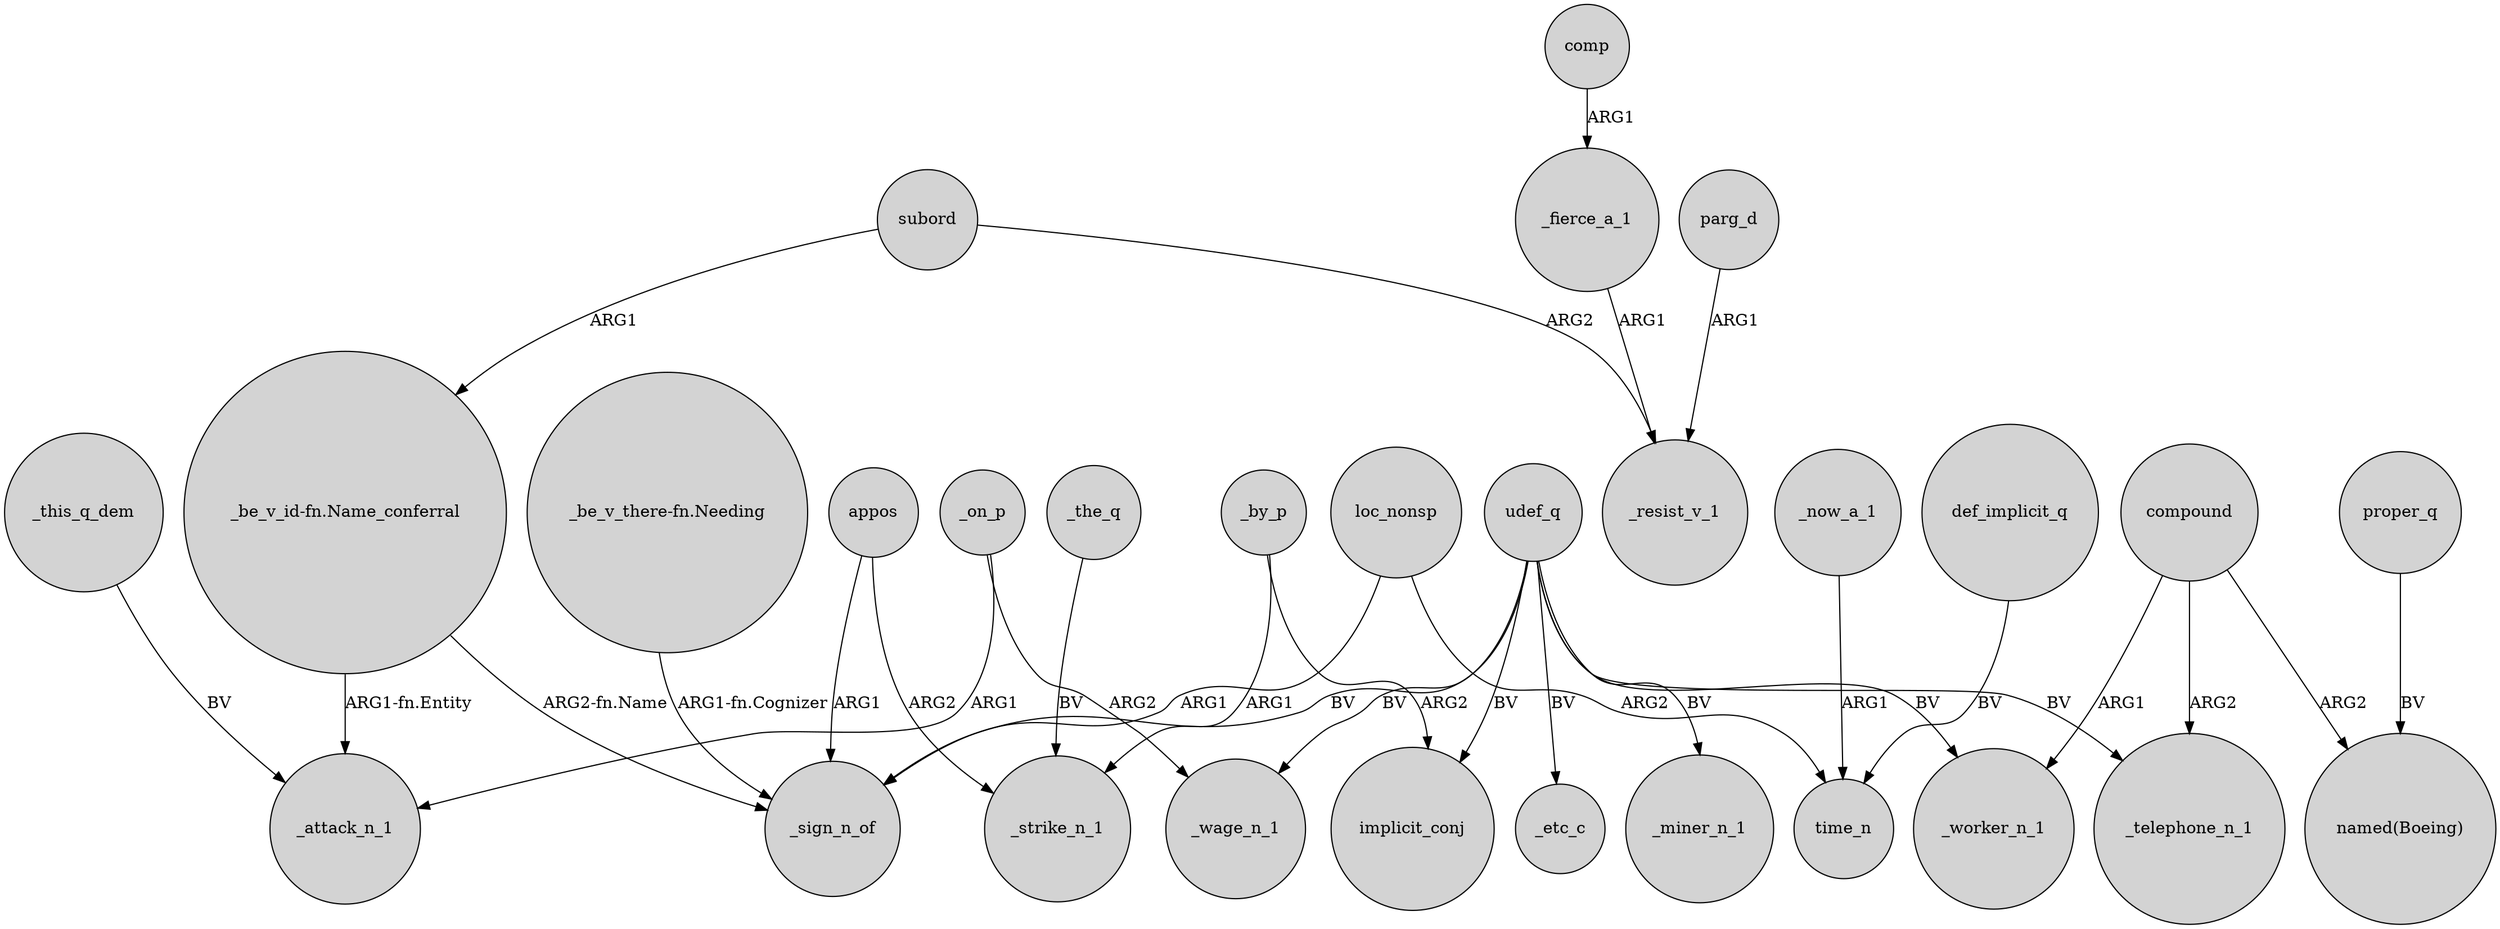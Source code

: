 digraph {
	node [shape=circle style=filled]
	_on_p -> _wage_n_1 [label=ARG2]
	_the_q -> _strike_n_1 [label=BV]
	udef_q -> _sign_n_of [label=BV]
	udef_q -> _telephone_n_1 [label=BV]
	comp -> _fierce_a_1 [label=ARG1]
	_this_q_dem -> _attack_n_1 [label=BV]
	compound -> "named(Boeing)" [label=ARG2]
	appos -> _sign_n_of [label=ARG1]
	"_be_v_there-fn.Needing" -> _sign_n_of [label="ARG1-fn.Cognizer"]
	udef_q -> _miner_n_1 [label=BV]
	appos -> _strike_n_1 [label=ARG2]
	subord -> _resist_v_1 [label=ARG2]
	udef_q -> _wage_n_1 [label=BV]
	subord -> "_be_v_id-fn.Name_conferral" [label=ARG1]
	_now_a_1 -> time_n [label=ARG1]
	_by_p -> _strike_n_1 [label=ARG1]
	loc_nonsp -> _sign_n_of [label=ARG1]
	proper_q -> "named(Boeing)" [label=BV]
	compound -> _telephone_n_1 [label=ARG2]
	"_be_v_id-fn.Name_conferral" -> _attack_n_1 [label="ARG1-fn.Entity"]
	compound -> _worker_n_1 [label=ARG1]
	udef_q -> _worker_n_1 [label=BV]
	"_be_v_id-fn.Name_conferral" -> _sign_n_of [label="ARG2-fn.Name"]
	_by_p -> implicit_conj [label=ARG2]
	parg_d -> _resist_v_1 [label=ARG1]
	_fierce_a_1 -> _resist_v_1 [label=ARG1]
	loc_nonsp -> time_n [label=ARG2]
	udef_q -> _etc_c [label=BV]
	_on_p -> _attack_n_1 [label=ARG1]
	udef_q -> implicit_conj [label=BV]
	def_implicit_q -> time_n [label=BV]
}
